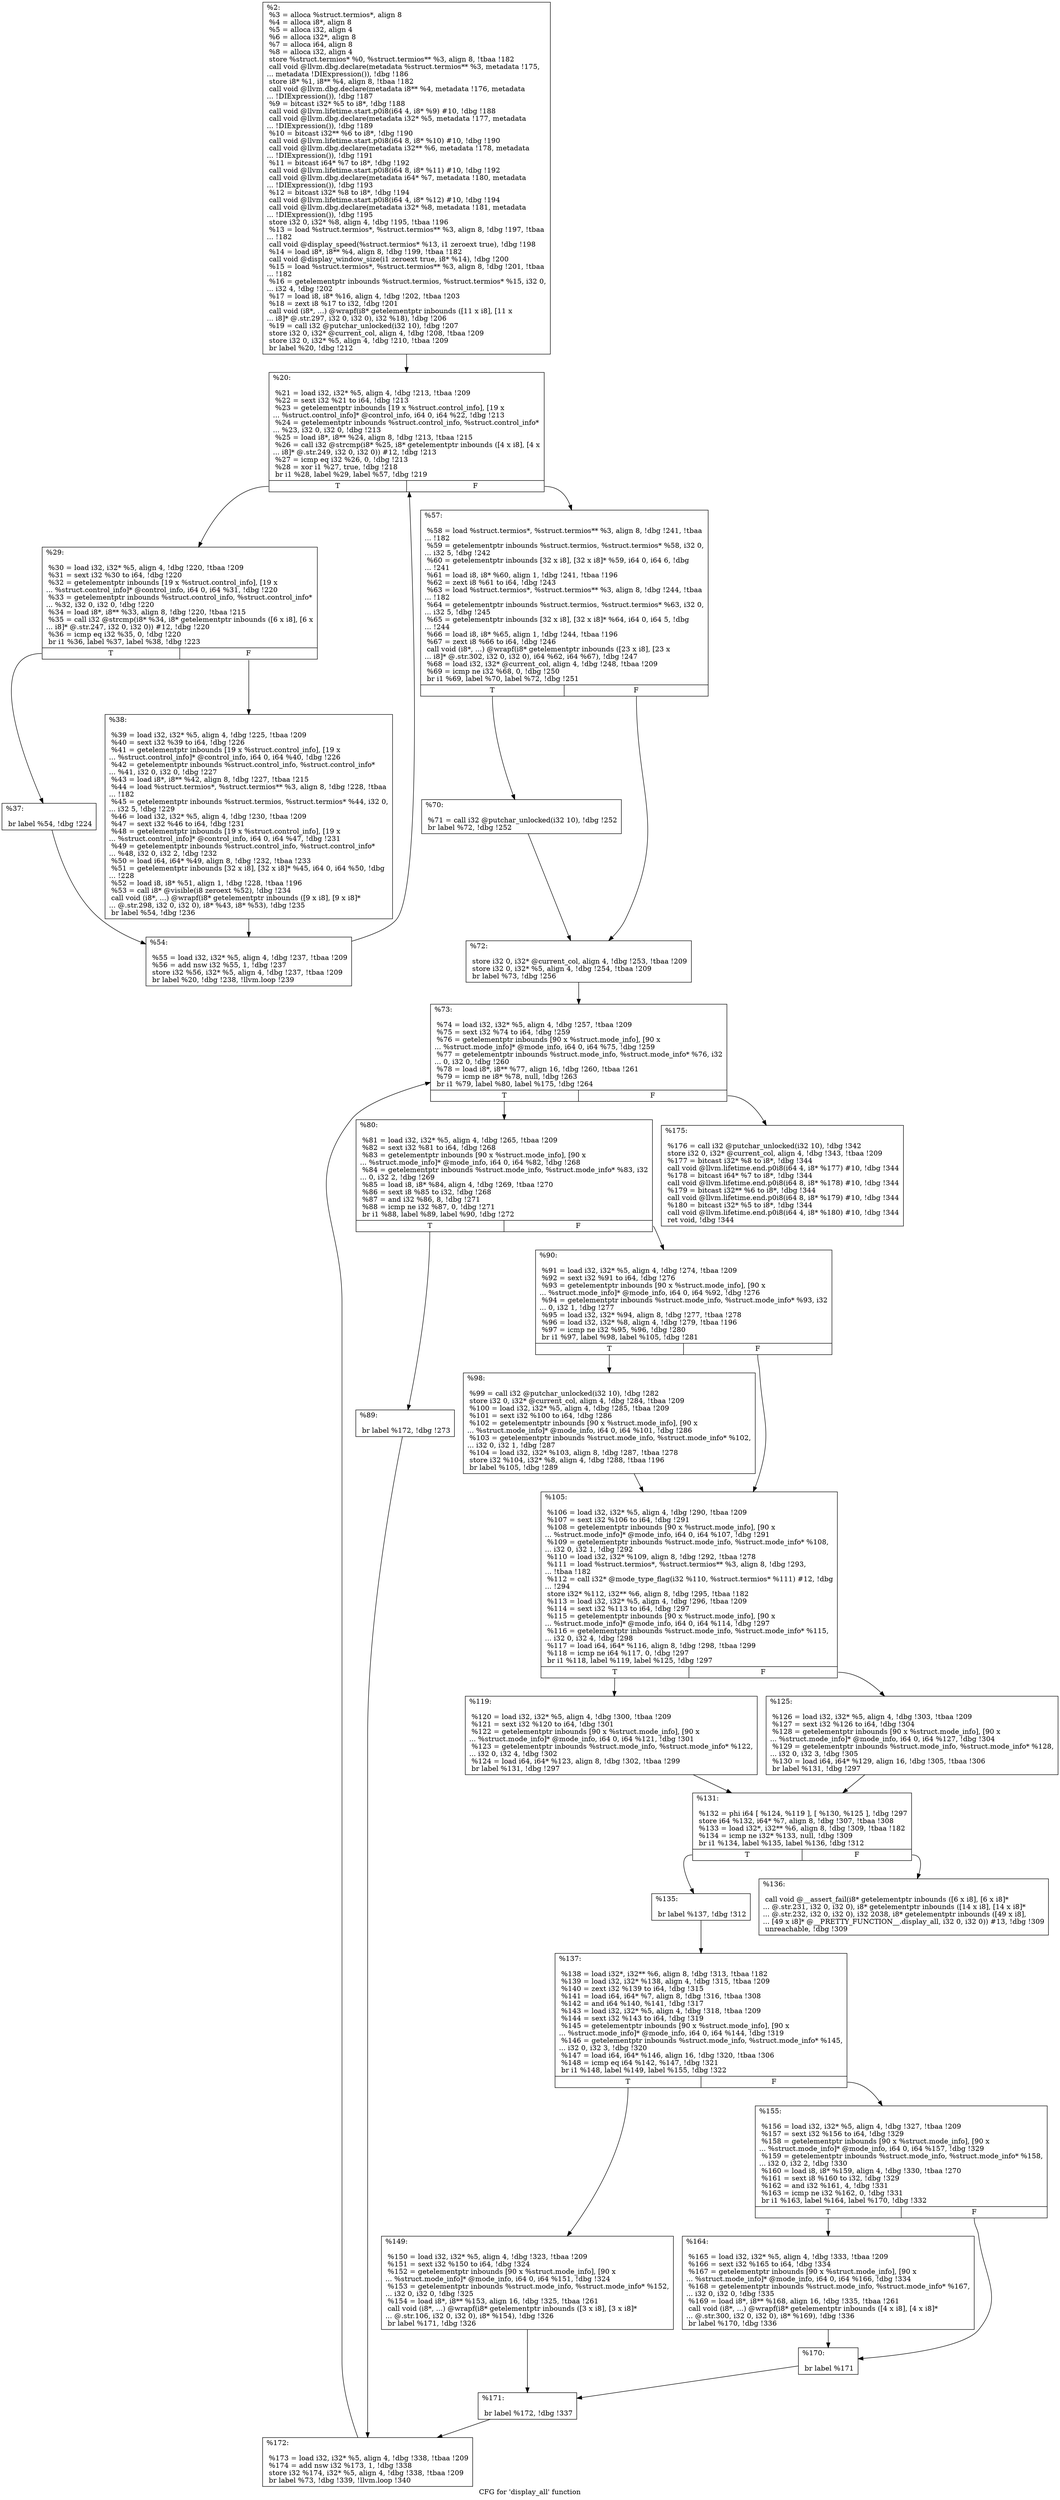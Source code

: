 digraph "CFG for 'display_all' function" {
	label="CFG for 'display_all' function";

	Node0x1c97a60 [shape=record,label="{%2:\l  %3 = alloca %struct.termios*, align 8\l  %4 = alloca i8*, align 8\l  %5 = alloca i32, align 4\l  %6 = alloca i32*, align 8\l  %7 = alloca i64, align 8\l  %8 = alloca i32, align 4\l  store %struct.termios* %0, %struct.termios** %3, align 8, !tbaa !182\l  call void @llvm.dbg.declare(metadata %struct.termios** %3, metadata !175,\l... metadata !DIExpression()), !dbg !186\l  store i8* %1, i8** %4, align 8, !tbaa !182\l  call void @llvm.dbg.declare(metadata i8** %4, metadata !176, metadata\l... !DIExpression()), !dbg !187\l  %9 = bitcast i32* %5 to i8*, !dbg !188\l  call void @llvm.lifetime.start.p0i8(i64 4, i8* %9) #10, !dbg !188\l  call void @llvm.dbg.declare(metadata i32* %5, metadata !177, metadata\l... !DIExpression()), !dbg !189\l  %10 = bitcast i32** %6 to i8*, !dbg !190\l  call void @llvm.lifetime.start.p0i8(i64 8, i8* %10) #10, !dbg !190\l  call void @llvm.dbg.declare(metadata i32** %6, metadata !178, metadata\l... !DIExpression()), !dbg !191\l  %11 = bitcast i64* %7 to i8*, !dbg !192\l  call void @llvm.lifetime.start.p0i8(i64 8, i8* %11) #10, !dbg !192\l  call void @llvm.dbg.declare(metadata i64* %7, metadata !180, metadata\l... !DIExpression()), !dbg !193\l  %12 = bitcast i32* %8 to i8*, !dbg !194\l  call void @llvm.lifetime.start.p0i8(i64 4, i8* %12) #10, !dbg !194\l  call void @llvm.dbg.declare(metadata i32* %8, metadata !181, metadata\l... !DIExpression()), !dbg !195\l  store i32 0, i32* %8, align 4, !dbg !195, !tbaa !196\l  %13 = load %struct.termios*, %struct.termios** %3, align 8, !dbg !197, !tbaa\l... !182\l  call void @display_speed(%struct.termios* %13, i1 zeroext true), !dbg !198\l  %14 = load i8*, i8** %4, align 8, !dbg !199, !tbaa !182\l  call void @display_window_size(i1 zeroext true, i8* %14), !dbg !200\l  %15 = load %struct.termios*, %struct.termios** %3, align 8, !dbg !201, !tbaa\l... !182\l  %16 = getelementptr inbounds %struct.termios, %struct.termios* %15, i32 0,\l... i32 4, !dbg !202\l  %17 = load i8, i8* %16, align 4, !dbg !202, !tbaa !203\l  %18 = zext i8 %17 to i32, !dbg !201\l  call void (i8*, ...) @wrapf(i8* getelementptr inbounds ([11 x i8], [11 x\l... i8]* @.str.297, i32 0, i32 0), i32 %18), !dbg !206\l  %19 = call i32 @putchar_unlocked(i32 10), !dbg !207\l  store i32 0, i32* @current_col, align 4, !dbg !208, !tbaa !209\l  store i32 0, i32* %5, align 4, !dbg !210, !tbaa !209\l  br label %20, !dbg !212\l}"];
	Node0x1c97a60 -> Node0x1c97c00;
	Node0x1c97c00 [shape=record,label="{%20:\l\l  %21 = load i32, i32* %5, align 4, !dbg !213, !tbaa !209\l  %22 = sext i32 %21 to i64, !dbg !213\l  %23 = getelementptr inbounds [19 x %struct.control_info], [19 x\l... %struct.control_info]* @control_info, i64 0, i64 %22, !dbg !213\l  %24 = getelementptr inbounds %struct.control_info, %struct.control_info*\l... %23, i32 0, i32 0, !dbg !213\l  %25 = load i8*, i8** %24, align 8, !dbg !213, !tbaa !215\l  %26 = call i32 @strcmp(i8* %25, i8* getelementptr inbounds ([4 x i8], [4 x\l... i8]* @.str.249, i32 0, i32 0)) #12, !dbg !213\l  %27 = icmp eq i32 %26, 0, !dbg !213\l  %28 = xor i1 %27, true, !dbg !218\l  br i1 %28, label %29, label %57, !dbg !219\l|{<s0>T|<s1>F}}"];
	Node0x1c97c00:s0 -> Node0x1c97c50;
	Node0x1c97c00:s1 -> Node0x1c97d90;
	Node0x1c97c50 [shape=record,label="{%29:\l\l  %30 = load i32, i32* %5, align 4, !dbg !220, !tbaa !209\l  %31 = sext i32 %30 to i64, !dbg !220\l  %32 = getelementptr inbounds [19 x %struct.control_info], [19 x\l... %struct.control_info]* @control_info, i64 0, i64 %31, !dbg !220\l  %33 = getelementptr inbounds %struct.control_info, %struct.control_info*\l... %32, i32 0, i32 0, !dbg !220\l  %34 = load i8*, i8** %33, align 8, !dbg !220, !tbaa !215\l  %35 = call i32 @strcmp(i8* %34, i8* getelementptr inbounds ([6 x i8], [6 x\l... i8]* @.str.247, i32 0, i32 0)) #12, !dbg !220\l  %36 = icmp eq i32 %35, 0, !dbg !220\l  br i1 %36, label %37, label %38, !dbg !223\l|{<s0>T|<s1>F}}"];
	Node0x1c97c50:s0 -> Node0x1c97ca0;
	Node0x1c97c50:s1 -> Node0x1c97cf0;
	Node0x1c97ca0 [shape=record,label="{%37:\l\l  br label %54, !dbg !224\l}"];
	Node0x1c97ca0 -> Node0x1c97d40;
	Node0x1c97cf0 [shape=record,label="{%38:\l\l  %39 = load i32, i32* %5, align 4, !dbg !225, !tbaa !209\l  %40 = sext i32 %39 to i64, !dbg !226\l  %41 = getelementptr inbounds [19 x %struct.control_info], [19 x\l... %struct.control_info]* @control_info, i64 0, i64 %40, !dbg !226\l  %42 = getelementptr inbounds %struct.control_info, %struct.control_info*\l... %41, i32 0, i32 0, !dbg !227\l  %43 = load i8*, i8** %42, align 8, !dbg !227, !tbaa !215\l  %44 = load %struct.termios*, %struct.termios** %3, align 8, !dbg !228, !tbaa\l... !182\l  %45 = getelementptr inbounds %struct.termios, %struct.termios* %44, i32 0,\l... i32 5, !dbg !229\l  %46 = load i32, i32* %5, align 4, !dbg !230, !tbaa !209\l  %47 = sext i32 %46 to i64, !dbg !231\l  %48 = getelementptr inbounds [19 x %struct.control_info], [19 x\l... %struct.control_info]* @control_info, i64 0, i64 %47, !dbg !231\l  %49 = getelementptr inbounds %struct.control_info, %struct.control_info*\l... %48, i32 0, i32 2, !dbg !232\l  %50 = load i64, i64* %49, align 8, !dbg !232, !tbaa !233\l  %51 = getelementptr inbounds [32 x i8], [32 x i8]* %45, i64 0, i64 %50, !dbg\l... !228\l  %52 = load i8, i8* %51, align 1, !dbg !228, !tbaa !196\l  %53 = call i8* @visible(i8 zeroext %52), !dbg !234\l  call void (i8*, ...) @wrapf(i8* getelementptr inbounds ([9 x i8], [9 x i8]*\l... @.str.298, i32 0, i32 0), i8* %43, i8* %53), !dbg !235\l  br label %54, !dbg !236\l}"];
	Node0x1c97cf0 -> Node0x1c97d40;
	Node0x1c97d40 [shape=record,label="{%54:\l\l  %55 = load i32, i32* %5, align 4, !dbg !237, !tbaa !209\l  %56 = add nsw i32 %55, 1, !dbg !237\l  store i32 %56, i32* %5, align 4, !dbg !237, !tbaa !209\l  br label %20, !dbg !238, !llvm.loop !239\l}"];
	Node0x1c97d40 -> Node0x1c97c00;
	Node0x1c97d90 [shape=record,label="{%57:\l\l  %58 = load %struct.termios*, %struct.termios** %3, align 8, !dbg !241, !tbaa\l... !182\l  %59 = getelementptr inbounds %struct.termios, %struct.termios* %58, i32 0,\l... i32 5, !dbg !242\l  %60 = getelementptr inbounds [32 x i8], [32 x i8]* %59, i64 0, i64 6, !dbg\l... !241\l  %61 = load i8, i8* %60, align 1, !dbg !241, !tbaa !196\l  %62 = zext i8 %61 to i64, !dbg !243\l  %63 = load %struct.termios*, %struct.termios** %3, align 8, !dbg !244, !tbaa\l... !182\l  %64 = getelementptr inbounds %struct.termios, %struct.termios* %63, i32 0,\l... i32 5, !dbg !245\l  %65 = getelementptr inbounds [32 x i8], [32 x i8]* %64, i64 0, i64 5, !dbg\l... !244\l  %66 = load i8, i8* %65, align 1, !dbg !244, !tbaa !196\l  %67 = zext i8 %66 to i64, !dbg !246\l  call void (i8*, ...) @wrapf(i8* getelementptr inbounds ([23 x i8], [23 x\l... i8]* @.str.302, i32 0, i32 0), i64 %62, i64 %67), !dbg !247\l  %68 = load i32, i32* @current_col, align 4, !dbg !248, !tbaa !209\l  %69 = icmp ne i32 %68, 0, !dbg !250\l  br i1 %69, label %70, label %72, !dbg !251\l|{<s0>T|<s1>F}}"];
	Node0x1c97d90:s0 -> Node0x1c97de0;
	Node0x1c97d90:s1 -> Node0x1c97e30;
	Node0x1c97de0 [shape=record,label="{%70:\l\l  %71 = call i32 @putchar_unlocked(i32 10), !dbg !252\l  br label %72, !dbg !252\l}"];
	Node0x1c97de0 -> Node0x1c97e30;
	Node0x1c97e30 [shape=record,label="{%72:\l\l  store i32 0, i32* @current_col, align 4, !dbg !253, !tbaa !209\l  store i32 0, i32* %5, align 4, !dbg !254, !tbaa !209\l  br label %73, !dbg !256\l}"];
	Node0x1c97e30 -> Node0x1c97e80;
	Node0x1c97e80 [shape=record,label="{%73:\l\l  %74 = load i32, i32* %5, align 4, !dbg !257, !tbaa !209\l  %75 = sext i32 %74 to i64, !dbg !259\l  %76 = getelementptr inbounds [90 x %struct.mode_info], [90 x\l... %struct.mode_info]* @mode_info, i64 0, i64 %75, !dbg !259\l  %77 = getelementptr inbounds %struct.mode_info, %struct.mode_info* %76, i32\l... 0, i32 0, !dbg !260\l  %78 = load i8*, i8** %77, align 16, !dbg !260, !tbaa !261\l  %79 = icmp ne i8* %78, null, !dbg !263\l  br i1 %79, label %80, label %175, !dbg !264\l|{<s0>T|<s1>F}}"];
	Node0x1c97e80:s0 -> Node0x1c97ed0;
	Node0x1c97e80:s1 -> Node0x1c98420;
	Node0x1c97ed0 [shape=record,label="{%80:\l\l  %81 = load i32, i32* %5, align 4, !dbg !265, !tbaa !209\l  %82 = sext i32 %81 to i64, !dbg !268\l  %83 = getelementptr inbounds [90 x %struct.mode_info], [90 x\l... %struct.mode_info]* @mode_info, i64 0, i64 %82, !dbg !268\l  %84 = getelementptr inbounds %struct.mode_info, %struct.mode_info* %83, i32\l... 0, i32 2, !dbg !269\l  %85 = load i8, i8* %84, align 4, !dbg !269, !tbaa !270\l  %86 = sext i8 %85 to i32, !dbg !268\l  %87 = and i32 %86, 8, !dbg !271\l  %88 = icmp ne i32 %87, 0, !dbg !271\l  br i1 %88, label %89, label %90, !dbg !272\l|{<s0>T|<s1>F}}"];
	Node0x1c97ed0:s0 -> Node0x1c97f20;
	Node0x1c97ed0:s1 -> Node0x1c97f70;
	Node0x1c97f20 [shape=record,label="{%89:\l\l  br label %172, !dbg !273\l}"];
	Node0x1c97f20 -> Node0x1c983d0;
	Node0x1c97f70 [shape=record,label="{%90:\l\l  %91 = load i32, i32* %5, align 4, !dbg !274, !tbaa !209\l  %92 = sext i32 %91 to i64, !dbg !276\l  %93 = getelementptr inbounds [90 x %struct.mode_info], [90 x\l... %struct.mode_info]* @mode_info, i64 0, i64 %92, !dbg !276\l  %94 = getelementptr inbounds %struct.mode_info, %struct.mode_info* %93, i32\l... 0, i32 1, !dbg !277\l  %95 = load i32, i32* %94, align 8, !dbg !277, !tbaa !278\l  %96 = load i32, i32* %8, align 4, !dbg !279, !tbaa !196\l  %97 = icmp ne i32 %95, %96, !dbg !280\l  br i1 %97, label %98, label %105, !dbg !281\l|{<s0>T|<s1>F}}"];
	Node0x1c97f70:s0 -> Node0x1c97fc0;
	Node0x1c97f70:s1 -> Node0x1c98010;
	Node0x1c97fc0 [shape=record,label="{%98:\l\l  %99 = call i32 @putchar_unlocked(i32 10), !dbg !282\l  store i32 0, i32* @current_col, align 4, !dbg !284, !tbaa !209\l  %100 = load i32, i32* %5, align 4, !dbg !285, !tbaa !209\l  %101 = sext i32 %100 to i64, !dbg !286\l  %102 = getelementptr inbounds [90 x %struct.mode_info], [90 x\l... %struct.mode_info]* @mode_info, i64 0, i64 %101, !dbg !286\l  %103 = getelementptr inbounds %struct.mode_info, %struct.mode_info* %102,\l... i32 0, i32 1, !dbg !287\l  %104 = load i32, i32* %103, align 8, !dbg !287, !tbaa !278\l  store i32 %104, i32* %8, align 4, !dbg !288, !tbaa !196\l  br label %105, !dbg !289\l}"];
	Node0x1c97fc0 -> Node0x1c98010;
	Node0x1c98010 [shape=record,label="{%105:\l\l  %106 = load i32, i32* %5, align 4, !dbg !290, !tbaa !209\l  %107 = sext i32 %106 to i64, !dbg !291\l  %108 = getelementptr inbounds [90 x %struct.mode_info], [90 x\l... %struct.mode_info]* @mode_info, i64 0, i64 %107, !dbg !291\l  %109 = getelementptr inbounds %struct.mode_info, %struct.mode_info* %108,\l... i32 0, i32 1, !dbg !292\l  %110 = load i32, i32* %109, align 8, !dbg !292, !tbaa !278\l  %111 = load %struct.termios*, %struct.termios** %3, align 8, !dbg !293,\l... !tbaa !182\l  %112 = call i32* @mode_type_flag(i32 %110, %struct.termios* %111) #12, !dbg\l... !294\l  store i32* %112, i32** %6, align 8, !dbg !295, !tbaa !182\l  %113 = load i32, i32* %5, align 4, !dbg !296, !tbaa !209\l  %114 = sext i32 %113 to i64, !dbg !297\l  %115 = getelementptr inbounds [90 x %struct.mode_info], [90 x\l... %struct.mode_info]* @mode_info, i64 0, i64 %114, !dbg !297\l  %116 = getelementptr inbounds %struct.mode_info, %struct.mode_info* %115,\l... i32 0, i32 4, !dbg !298\l  %117 = load i64, i64* %116, align 8, !dbg !298, !tbaa !299\l  %118 = icmp ne i64 %117, 0, !dbg !297\l  br i1 %118, label %119, label %125, !dbg !297\l|{<s0>T|<s1>F}}"];
	Node0x1c98010:s0 -> Node0x1c98060;
	Node0x1c98010:s1 -> Node0x1c980b0;
	Node0x1c98060 [shape=record,label="{%119:\l\l  %120 = load i32, i32* %5, align 4, !dbg !300, !tbaa !209\l  %121 = sext i32 %120 to i64, !dbg !301\l  %122 = getelementptr inbounds [90 x %struct.mode_info], [90 x\l... %struct.mode_info]* @mode_info, i64 0, i64 %121, !dbg !301\l  %123 = getelementptr inbounds %struct.mode_info, %struct.mode_info* %122,\l... i32 0, i32 4, !dbg !302\l  %124 = load i64, i64* %123, align 8, !dbg !302, !tbaa !299\l  br label %131, !dbg !297\l}"];
	Node0x1c98060 -> Node0x1c98100;
	Node0x1c980b0 [shape=record,label="{%125:\l\l  %126 = load i32, i32* %5, align 4, !dbg !303, !tbaa !209\l  %127 = sext i32 %126 to i64, !dbg !304\l  %128 = getelementptr inbounds [90 x %struct.mode_info], [90 x\l... %struct.mode_info]* @mode_info, i64 0, i64 %127, !dbg !304\l  %129 = getelementptr inbounds %struct.mode_info, %struct.mode_info* %128,\l... i32 0, i32 3, !dbg !305\l  %130 = load i64, i64* %129, align 16, !dbg !305, !tbaa !306\l  br label %131, !dbg !297\l}"];
	Node0x1c980b0 -> Node0x1c98100;
	Node0x1c98100 [shape=record,label="{%131:\l\l  %132 = phi i64 [ %124, %119 ], [ %130, %125 ], !dbg !297\l  store i64 %132, i64* %7, align 8, !dbg !307, !tbaa !308\l  %133 = load i32*, i32** %6, align 8, !dbg !309, !tbaa !182\l  %134 = icmp ne i32* %133, null, !dbg !309\l  br i1 %134, label %135, label %136, !dbg !312\l|{<s0>T|<s1>F}}"];
	Node0x1c98100:s0 -> Node0x1c98150;
	Node0x1c98100:s1 -> Node0x1c981a0;
	Node0x1c98150 [shape=record,label="{%135:\l\l  br label %137, !dbg !312\l}"];
	Node0x1c98150 -> Node0x1c981f0;
	Node0x1c981a0 [shape=record,label="{%136:\l\l  call void @__assert_fail(i8* getelementptr inbounds ([6 x i8], [6 x i8]*\l... @.str.231, i32 0, i32 0), i8* getelementptr inbounds ([14 x i8], [14 x i8]*\l... @.str.232, i32 0, i32 0), i32 2038, i8* getelementptr inbounds ([49 x i8],\l... [49 x i8]* @__PRETTY_FUNCTION__.display_all, i32 0, i32 0)) #13, !dbg !309\l  unreachable, !dbg !309\l}"];
	Node0x1c981f0 [shape=record,label="{%137:\l\l  %138 = load i32*, i32** %6, align 8, !dbg !313, !tbaa !182\l  %139 = load i32, i32* %138, align 4, !dbg !315, !tbaa !209\l  %140 = zext i32 %139 to i64, !dbg !315\l  %141 = load i64, i64* %7, align 8, !dbg !316, !tbaa !308\l  %142 = and i64 %140, %141, !dbg !317\l  %143 = load i32, i32* %5, align 4, !dbg !318, !tbaa !209\l  %144 = sext i32 %143 to i64, !dbg !319\l  %145 = getelementptr inbounds [90 x %struct.mode_info], [90 x\l... %struct.mode_info]* @mode_info, i64 0, i64 %144, !dbg !319\l  %146 = getelementptr inbounds %struct.mode_info, %struct.mode_info* %145,\l... i32 0, i32 3, !dbg !320\l  %147 = load i64, i64* %146, align 16, !dbg !320, !tbaa !306\l  %148 = icmp eq i64 %142, %147, !dbg !321\l  br i1 %148, label %149, label %155, !dbg !322\l|{<s0>T|<s1>F}}"];
	Node0x1c981f0:s0 -> Node0x1c98240;
	Node0x1c981f0:s1 -> Node0x1c98290;
	Node0x1c98240 [shape=record,label="{%149:\l\l  %150 = load i32, i32* %5, align 4, !dbg !323, !tbaa !209\l  %151 = sext i32 %150 to i64, !dbg !324\l  %152 = getelementptr inbounds [90 x %struct.mode_info], [90 x\l... %struct.mode_info]* @mode_info, i64 0, i64 %151, !dbg !324\l  %153 = getelementptr inbounds %struct.mode_info, %struct.mode_info* %152,\l... i32 0, i32 0, !dbg !325\l  %154 = load i8*, i8** %153, align 16, !dbg !325, !tbaa !261\l  call void (i8*, ...) @wrapf(i8* getelementptr inbounds ([3 x i8], [3 x i8]*\l... @.str.106, i32 0, i32 0), i8* %154), !dbg !326\l  br label %171, !dbg !326\l}"];
	Node0x1c98240 -> Node0x1c98380;
	Node0x1c98290 [shape=record,label="{%155:\l\l  %156 = load i32, i32* %5, align 4, !dbg !327, !tbaa !209\l  %157 = sext i32 %156 to i64, !dbg !329\l  %158 = getelementptr inbounds [90 x %struct.mode_info], [90 x\l... %struct.mode_info]* @mode_info, i64 0, i64 %157, !dbg !329\l  %159 = getelementptr inbounds %struct.mode_info, %struct.mode_info* %158,\l... i32 0, i32 2, !dbg !330\l  %160 = load i8, i8* %159, align 4, !dbg !330, !tbaa !270\l  %161 = sext i8 %160 to i32, !dbg !329\l  %162 = and i32 %161, 4, !dbg !331\l  %163 = icmp ne i32 %162, 0, !dbg !331\l  br i1 %163, label %164, label %170, !dbg !332\l|{<s0>T|<s1>F}}"];
	Node0x1c98290:s0 -> Node0x1c982e0;
	Node0x1c98290:s1 -> Node0x1c98330;
	Node0x1c982e0 [shape=record,label="{%164:\l\l  %165 = load i32, i32* %5, align 4, !dbg !333, !tbaa !209\l  %166 = sext i32 %165 to i64, !dbg !334\l  %167 = getelementptr inbounds [90 x %struct.mode_info], [90 x\l... %struct.mode_info]* @mode_info, i64 0, i64 %166, !dbg !334\l  %168 = getelementptr inbounds %struct.mode_info, %struct.mode_info* %167,\l... i32 0, i32 0, !dbg !335\l  %169 = load i8*, i8** %168, align 16, !dbg !335, !tbaa !261\l  call void (i8*, ...) @wrapf(i8* getelementptr inbounds ([4 x i8], [4 x i8]*\l... @.str.300, i32 0, i32 0), i8* %169), !dbg !336\l  br label %170, !dbg !336\l}"];
	Node0x1c982e0 -> Node0x1c98330;
	Node0x1c98330 [shape=record,label="{%170:\l\l  br label %171\l}"];
	Node0x1c98330 -> Node0x1c98380;
	Node0x1c98380 [shape=record,label="{%171:\l\l  br label %172, !dbg !337\l}"];
	Node0x1c98380 -> Node0x1c983d0;
	Node0x1c983d0 [shape=record,label="{%172:\l\l  %173 = load i32, i32* %5, align 4, !dbg !338, !tbaa !209\l  %174 = add nsw i32 %173, 1, !dbg !338\l  store i32 %174, i32* %5, align 4, !dbg !338, !tbaa !209\l  br label %73, !dbg !339, !llvm.loop !340\l}"];
	Node0x1c983d0 -> Node0x1c97e80;
	Node0x1c98420 [shape=record,label="{%175:\l\l  %176 = call i32 @putchar_unlocked(i32 10), !dbg !342\l  store i32 0, i32* @current_col, align 4, !dbg !343, !tbaa !209\l  %177 = bitcast i32* %8 to i8*, !dbg !344\l  call void @llvm.lifetime.end.p0i8(i64 4, i8* %177) #10, !dbg !344\l  %178 = bitcast i64* %7 to i8*, !dbg !344\l  call void @llvm.lifetime.end.p0i8(i64 8, i8* %178) #10, !dbg !344\l  %179 = bitcast i32** %6 to i8*, !dbg !344\l  call void @llvm.lifetime.end.p0i8(i64 8, i8* %179) #10, !dbg !344\l  %180 = bitcast i32* %5 to i8*, !dbg !344\l  call void @llvm.lifetime.end.p0i8(i64 4, i8* %180) #10, !dbg !344\l  ret void, !dbg !344\l}"];
}
